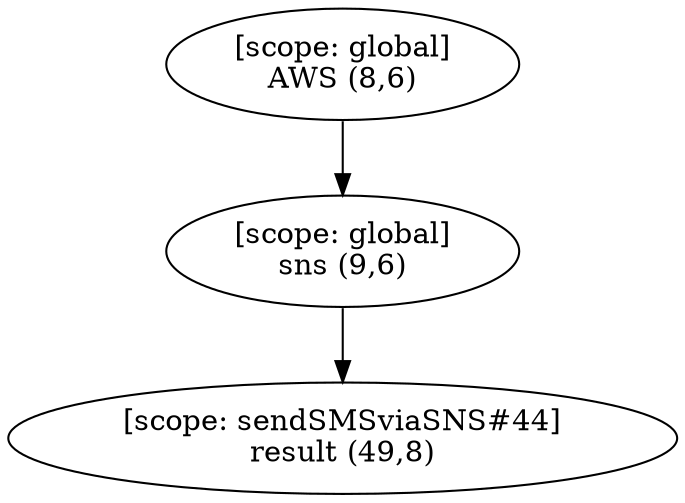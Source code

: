 digraph G {
  graph [ rankdir =TB ];
subgraph global {
  graph [ label = "Scope [global]" ];
  "[scope: global]
AWS (8,6)";
  "[scope: global]
sns (9,6)";
}

subgraph sendSMSviaSNS_44 {
  graph [ label = "Scope [sendSMSviaSNS_44]" ];
  "[scope: sendSMSviaSNS#44]
result (49,8)";
}

  "[scope: global]
AWS (8,6)" -> "[scope: global]
sns (9,6)";
  "[scope: global]
sns (9,6)" -> "[scope: sendSMSviaSNS#44]
result (49,8)";
}
